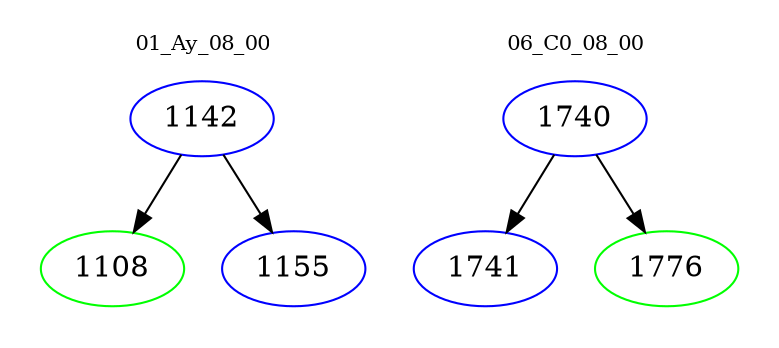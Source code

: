 digraph{
subgraph cluster_0 {
color = white
label = "01_Ay_08_00";
fontsize=10;
T0_1142 [label="1142", color="blue"]
T0_1142 -> T0_1108 [color="black"]
T0_1108 [label="1108", color="green"]
T0_1142 -> T0_1155 [color="black"]
T0_1155 [label="1155", color="blue"]
}
subgraph cluster_1 {
color = white
label = "06_C0_08_00";
fontsize=10;
T1_1740 [label="1740", color="blue"]
T1_1740 -> T1_1741 [color="black"]
T1_1741 [label="1741", color="blue"]
T1_1740 -> T1_1776 [color="black"]
T1_1776 [label="1776", color="green"]
}
}
